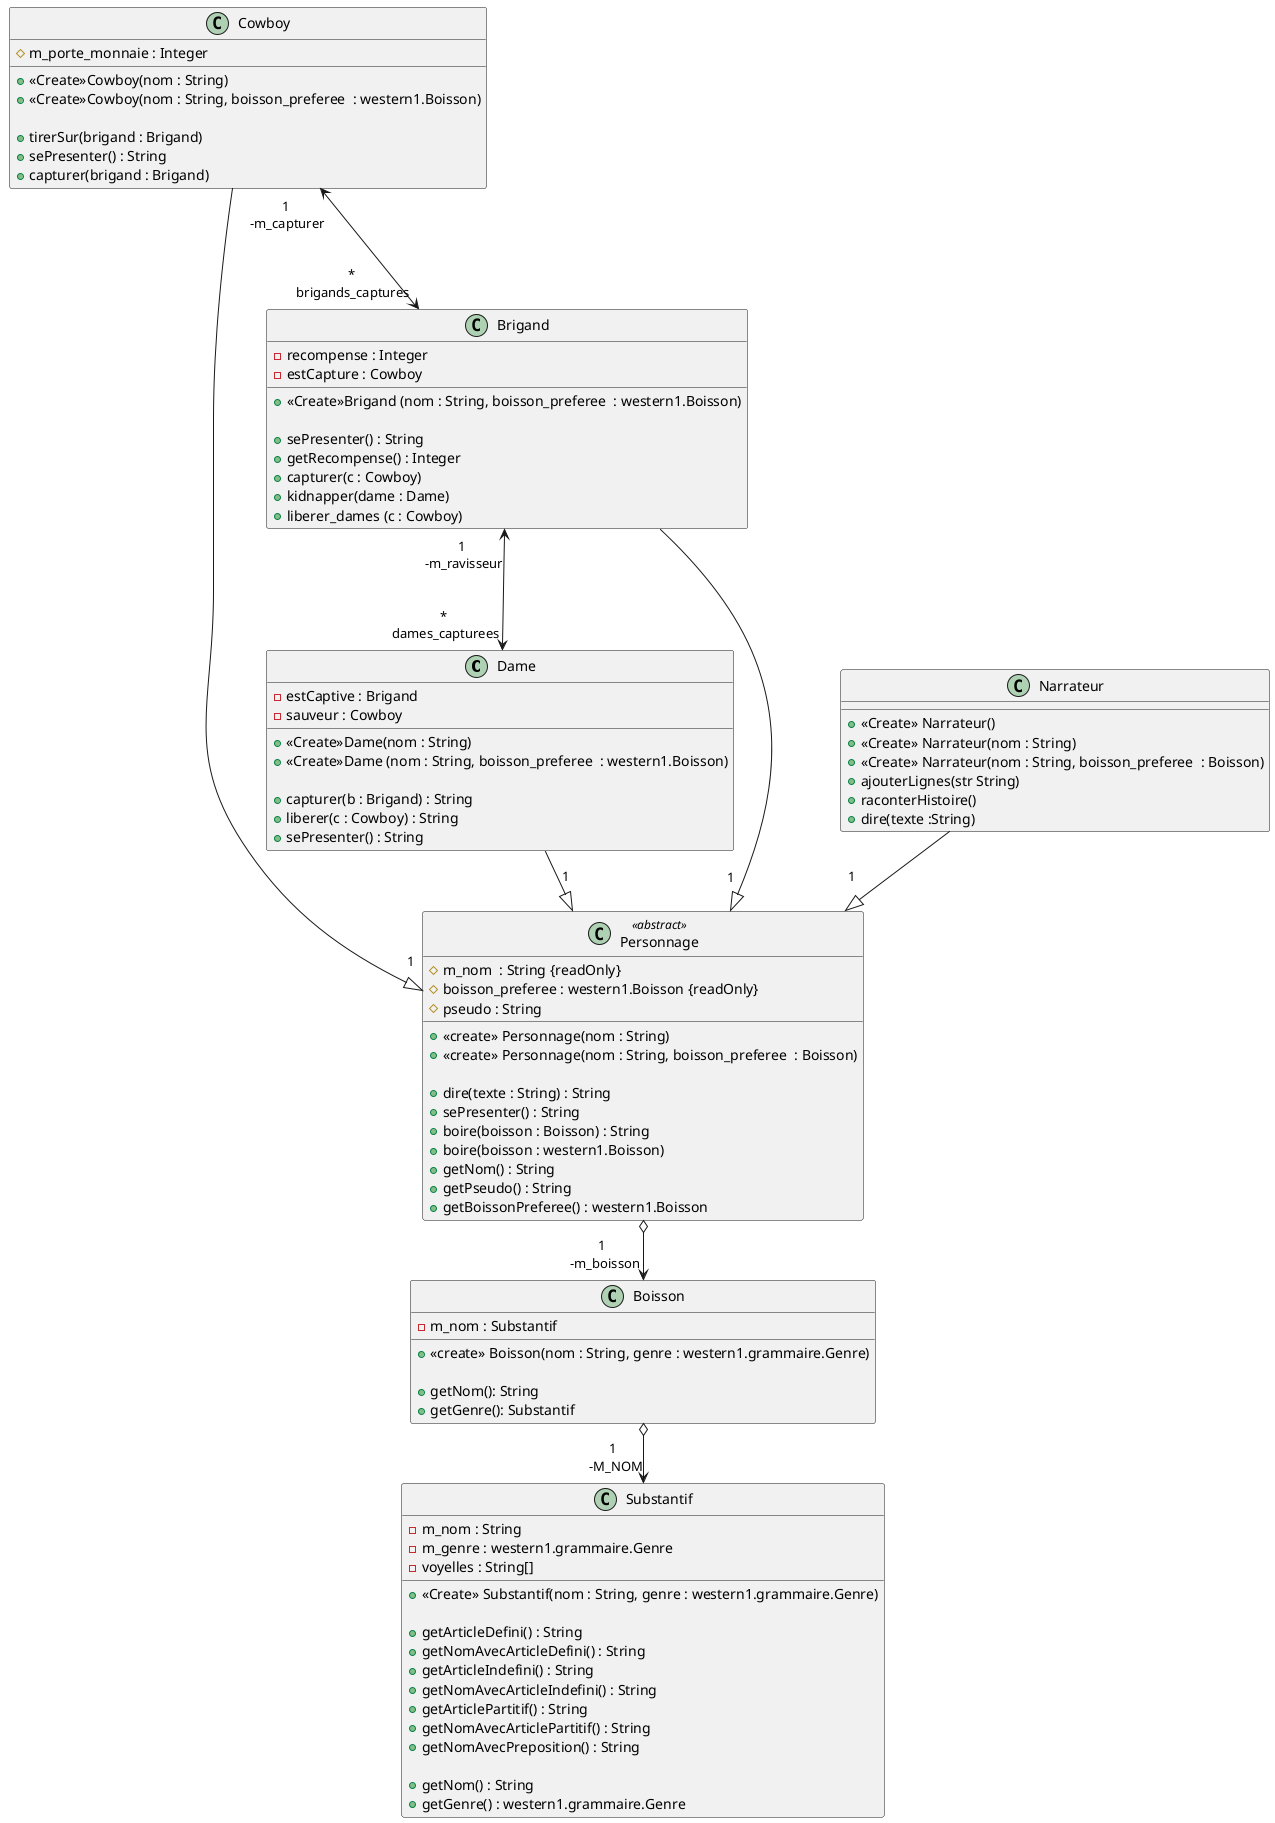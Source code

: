 @startuml

Dame --|> "1\n" Personnage
Cowboy --|> "1\n" Personnage
Brigand --|> "1\n" Personnage
Narrateur --|> "1\n" Personnage
Personnage o-->"1 \n -m_boisson" Boisson
Boisson o-->"1 \n -M_NOM" Substantif
'Substantif o-->"1 \n -m_genre" "«enumeration» \n Genre"
'Dame <---> Cowboy
Cowboy "1\n -m_capturer"<---> "*\n brigands_captures" Brigand
Brigand "1\n -m_ravisseur"<---> "*\n dames_capturees"Dame

'enum "«enumeration» \n Genre" {
'FEMININ
'MASCULIN
'}

class Substantif {

    - m_nom : String
    - m_genre : western1.grammaire.Genre
    - voyelles : String[]

    + «Create» Substantif(nom : String, genre : western1.grammaire.Genre)

    + getArticleDefini() : String
    + getNomAvecArticleDefini() : String
    + getArticleIndefini() : String
    + getNomAvecArticleIndefini() : String
    + getArticlePartitif() : String
    + getNomAvecArticlePartitif() : String
    + getNomAvecPreposition() : String

    + getNom() : String
    + getGenre() : western1.grammaire.Genre
}

class Boisson {
    - m_nom : Substantif

    + «create» Boisson(nom : String, genre : western1.grammaire.Genre)

    + getNom(): String
    + getGenre(): Substantif
}

class Personnage<<abstract>>{
    # m_nom  : String {readOnly}
    '- m_boisson : Boisson
    # boisson_preferee : western1.Boisson {readOnly}
    # pseudo : String

    + «create» Personnage(nom : String)
    + «create» Personnage(nom : String, boisson_preferee  : Boisson)

    + dire(texte : String) : String
    + sePresenter() : String
    + boire(boisson : Boisson) : String
    + boire(boisson : western1.Boisson)
    + getNom() : String
    + getPseudo() : String
    + getBoissonPreferee() : western1.Boisson
}

class Cowboy{
    # m_porte_monnaie : Integer

    + «Create»Cowboy(nom : String)
    + «Create»Cowboy(nom : String, boisson_preferee  : western1.Boisson)

    + tirerSur(brigand : Brigand)
    + sePresenter() : String
    + capturer(brigand : Brigand)
}

class Dame{
    - estCaptive : Brigand
    - sauveur : Cowboy

    + «Create»Dame(nom : String)
    + «Create»Dame (nom : String, boisson_preferee  : western1.Boisson)

    + capturer(b : Brigand) : String
    + liberer(c : Cowboy) : String
    + sePresenter() : String
}

class Brigand{
    - recompense : Integer
    - estCapture : Cowboy

    '+ «Create»Brigand (nom : String)
    + «Create»Brigand (nom : String, boisson_preferee  : western1.Boisson)

    + sePresenter() : String
    + getRecompense() : Integer
    + capturer(c : Cowboy)
    + kidnapper(dame : Dame)
    + liberer_dames (c : Cowboy)
    '+ getDamesCapturees() : Dame[*]
}

class Narrateur{
    + «Create» Narrateur()
    + «Create» Narrateur(nom : String)
    + «Create» Narrateur(nom : String, boisson_preferee  : Boisson)
    + ajouterLignes(str String)
    + raconterHistoire()
    + dire(texte :String)
}

@enduml